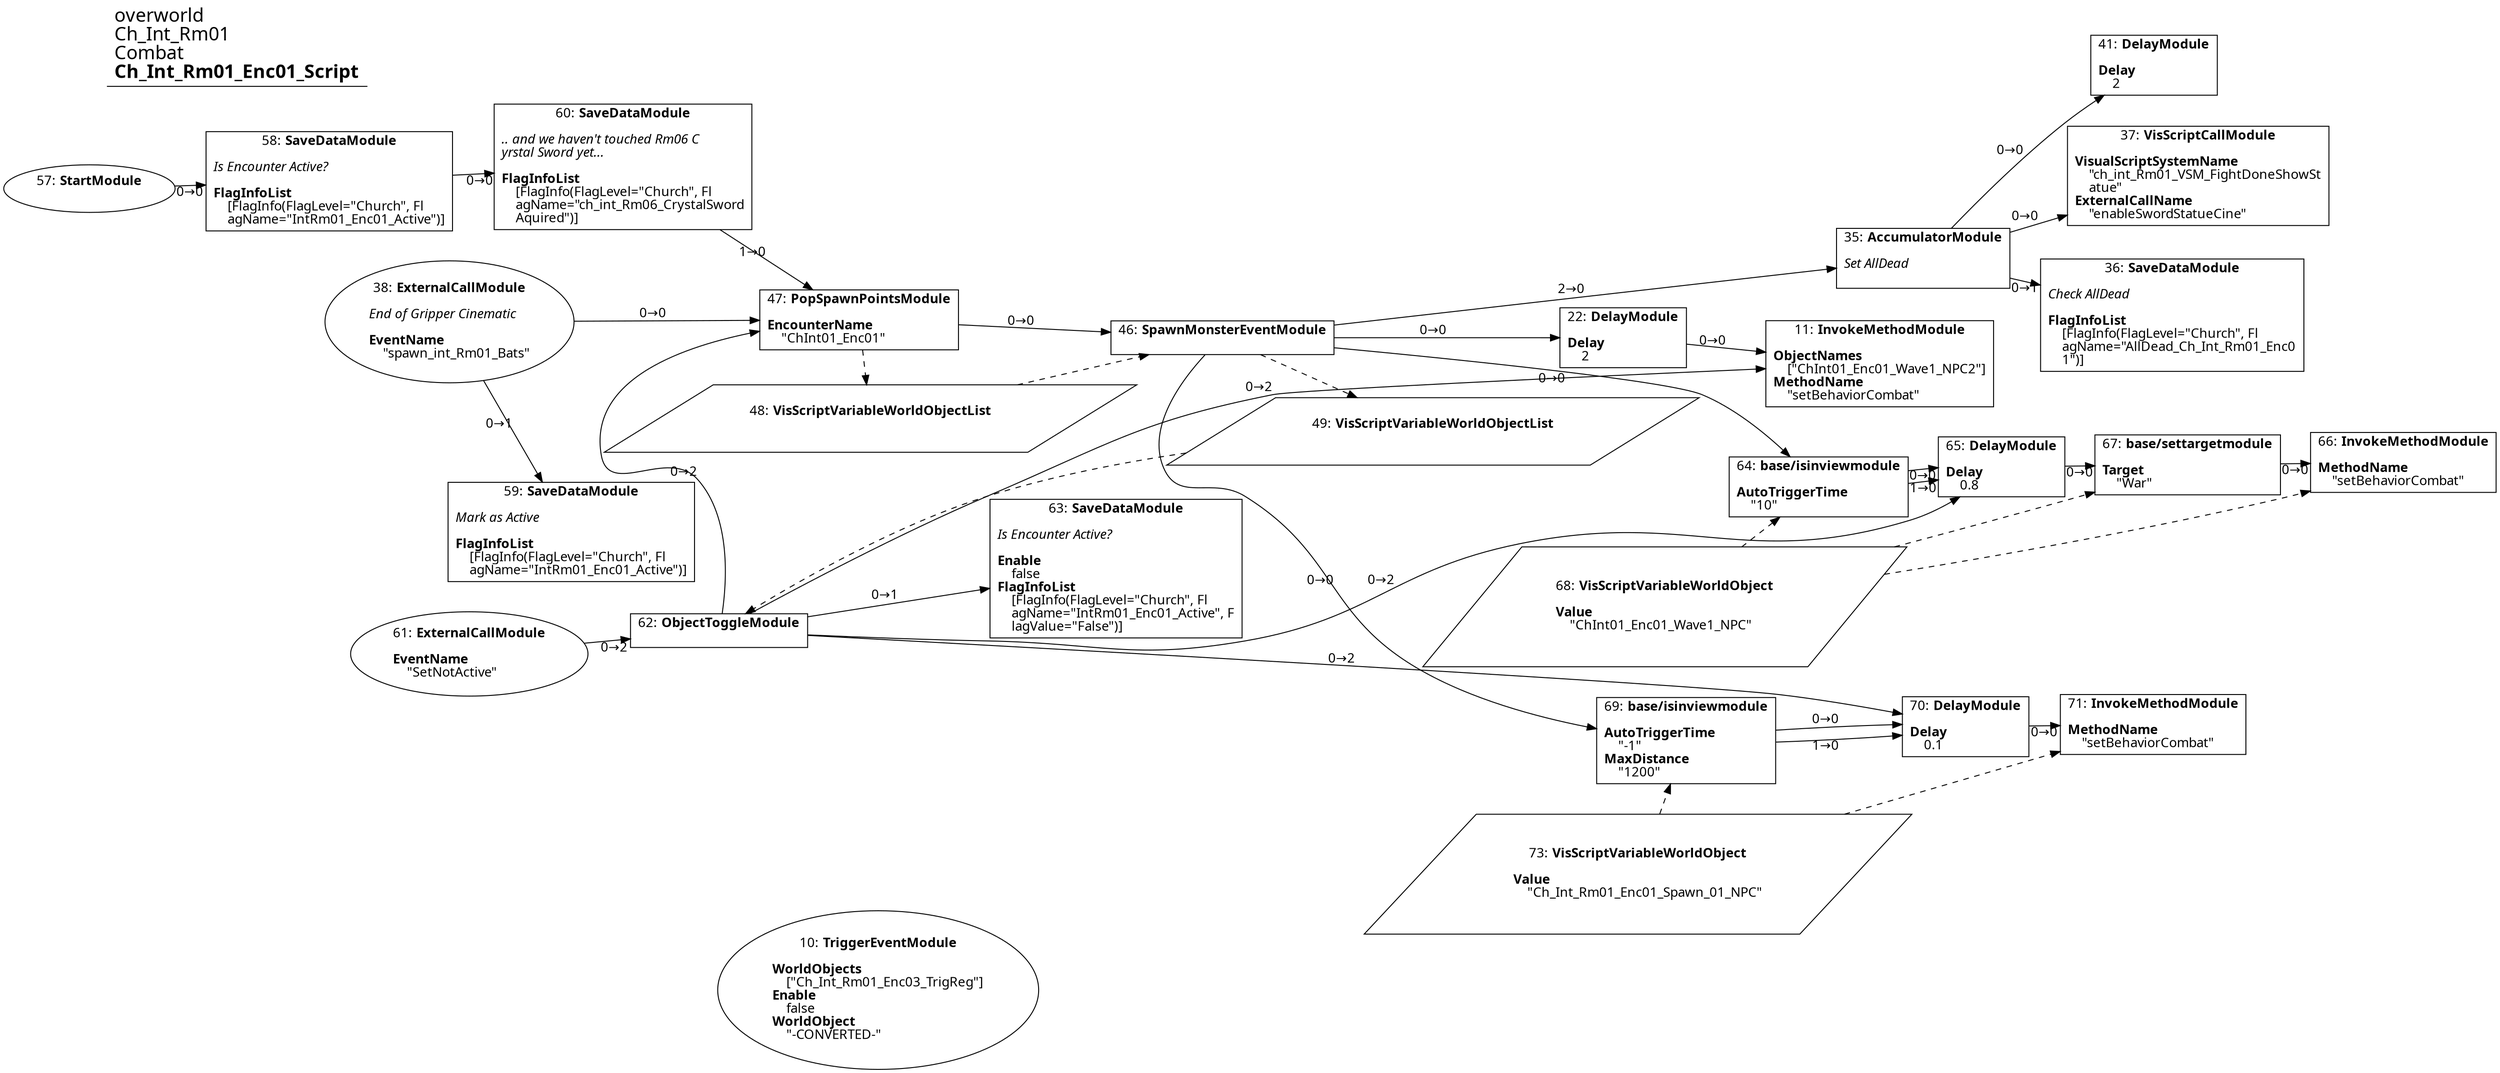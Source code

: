 digraph {
    layout = fdp;
    overlap = prism;
    sep = "+16";
    splines = spline;

    node [ shape = box ];

    graph [ fontname = "Segoe UI" ];
    node [ fontname = "Segoe UI" ];
    edge [ fontname = "Segoe UI" ];

    10 [ label = <10: <b>TriggerEventModule</b><br/><br/><b>WorldObjects</b><br align="left"/>    [&quot;Ch_Int_Rm01_Enc03_TrigReg&quot;]<br align="left"/><b>Enable</b><br align="left"/>    false<br align="left"/><b>WorldObject</b><br align="left"/>    &quot;-CONVERTED-&quot;<br align="left"/>> ];
    10 [ shape = oval ]
    10 [ pos = "0.85200006,-0.869!" ];

    11 [ label = <11: <b>InvokeMethodModule</b><br/><br/><b>ObjectNames</b><br align="left"/>    [&quot;ChInt01_Enc01_Wave1_NPC2&quot;]<br align="left"/><b>MethodName</b><br align="left"/>    &quot;setBehaviorCombat&quot;<br align="left"/>> ];
    11 [ pos = "1.544,-0.172!" ];

    22 [ label = <22: <b>DelayModule</b><br/><br/><b>Delay</b><br align="left"/>    2<br align="left"/>> ];
    22 [ pos = "1.3620001,-0.17300001!" ];
    22 -> 11 [ label = "0→0" ];

    35 [ label = <35: <b>AccumulatorModule</b><br/><br/><i>Set AllDead<br align="left"/></i><br align="left"/>> ];
    35 [ pos = "1.784,0.016!" ];
    35 -> 36 [ label = "0→1" ];
    35 -> 37 [ label = "0→0" ];
    35 -> 41 [ label = "0→0" ];

    36 [ label = <36: <b>SaveDataModule</b><br/><br/><i>Check AllDead<br align="left"/></i><br align="left"/><b>FlagInfoList</b><br align="left"/>    [FlagInfo(FlagLevel=&quot;Church&quot;, Fl<br align="left"/>    agName=&quot;AllDead_Ch_Int_Rm01_Enc0<br align="left"/>    1&quot;)]<br align="left"/>> ];
    36 [ pos = "2.081,0.039!" ];

    37 [ label = <37: <b>VisScriptCallModule</b><br/><br/><b>VisualScriptSystemName</b><br align="left"/>    &quot;ch_int_Rm01_VSM_FightDoneShowSt<br align="left"/>    atue&quot;<br align="left"/><b>ExternalCallName</b><br align="left"/>    &quot;enableSwordStatueCine&quot;<br align="left"/>> ];
    37 [ pos = "2.1190002,0.15300001!" ];

    38 [ label = <38: <b>ExternalCallModule</b><br/><br/><i>End of Gripper Cinematic<br align="left"/></i><br align="left"/><b>EventName</b><br align="left"/>    &quot;spawn_int_Rm01_Bats&quot;<br align="left"/>> ];
    38 [ shape = oval ]
    38 [ pos = "0.07,-0.123!" ];
    38 -> 59 [ label = "0→1" ];
    38 -> 47 [ label = "0→0" ];

    41 [ label = <41: <b>DelayModule</b><br/><br/><b>Delay</b><br align="left"/>    2<br align="left"/>> ];
    41 [ pos = "2.0740001,0.349!" ];

    46 [ label = <46: <b>SpawnMonsterEventModule</b><br/><br/>> ];
    46 [ pos = "0.9620001,-0.11000001!" ];
    46 -> 35 [ label = "2→0" ];
    46 -> 22 [ label = "0→0" ];
    46 -> 64 [ label = "0→0" ];
    46 -> 69 [ label = "0→0" ];
    48 -> 46 [ style = dashed ];
    46 -> 49 [ style = dashed ];

    47 [ label = <47: <b>PopSpawnPointsModule</b><br/><br/><b>EncounterName</b><br align="left"/>    &quot;ChInt01_Enc01&quot;<br align="left"/>> ];
    47 [ pos = "0.49600002,-0.11000001!" ];
    47 -> 46 [ label = "0→0" ];
    47 -> 48 [ style = dashed ];

    48 [ label = <48: <b>VisScriptVariableWorldObjectList</b><br/><br/>> ];
    48 [ shape = parallelogram ]
    48 [ pos = "0.523,-0.254!" ];

    49 [ label = <49: <b>VisScriptVariableWorldObjectList</b><br/><br/>> ];
    49 [ shape = parallelogram ]
    49 [ pos = "0.994,-0.321!" ];

    57 [ label = <57: <b>StartModule</b><br/><br/>> ];
    57 [ shape = oval ]
    57 [ pos = "-0.33200002,0.105000004!" ];
    57 -> 58 [ label = "0→0" ];

    58 [ label = <58: <b>SaveDataModule</b><br/><br/><i>Is Encounter Active?<br align="left"/></i><br align="left"/><b>FlagInfoList</b><br align="left"/>    [FlagInfo(FlagLevel=&quot;Church&quot;, Fl<br align="left"/>    agName=&quot;IntRm01_Enc01_Active&quot;)]<br align="left"/>> ];
    58 [ pos = "-0.135,0.10700001!" ];
    58 -> 60 [ label = "0→0" ];

    59 [ label = <59: <b>SaveDataModule</b><br/><br/><i>Mark as Active<br align="left"/></i><br align="left"/><b>FlagInfoList</b><br align="left"/>    [FlagInfo(FlagLevel=&quot;Church&quot;, Fl<br align="left"/>    agName=&quot;IntRm01_Enc01_Active&quot;)]<br align="left"/>> ];
    59 [ pos = "0.33900002,-0.291!" ];

    60 [ label = <60: <b>SaveDataModule</b><br/><br/><i>.. and we haven't touched Rm06 C<br align="left"/>yrstal Sword yet...<br align="left"/></i><br align="left"/><b>FlagInfoList</b><br align="left"/>    [FlagInfo(FlagLevel=&quot;Church&quot;, Fl<br align="left"/>    agName=&quot;ch_int_Rm06_CrystalSword<br align="left"/>    Aquired&quot;)]<br align="left"/>> ];
    60 [ pos = "0.075,0.106000006!" ];
    60 -> 47 [ label = "1→0" ];

    61 [ label = <61: <b>ExternalCallModule</b><br/><br/><b>EventName</b><br align="left"/>    &quot;SetNotActive&quot;<br align="left"/>> ];
    61 [ shape = oval ]
    61 [ pos = "0.067,-0.48600003!" ];
    61 -> 62 [ label = "0→2" ];

    62 [ label = <62: <b>ObjectToggleModule</b><br/><br/>> ];
    62 [ pos = "0.328,-0.46500003!" ];
    62 -> 63 [ label = "0→1" ];
    62 -> 65 [ label = "0→2" ];
    62 -> 70 [ label = "0→2" ];
    62 -> 11 [ label = "0→2" ];
    62 -> 47 [ label = "0→2" ];
    49 -> 62 [ style = dashed ];

    63 [ label = <63: <b>SaveDataModule</b><br/><br/><i>Is Encounter Active?<br align="left"/></i><br align="left"/><b>Enable</b><br align="left"/>    false<br align="left"/><b>FlagInfoList</b><br align="left"/>    [FlagInfo(FlagLevel=&quot;Church&quot;, Fl<br align="left"/>    agName=&quot;IntRm01_Enc01_Active&quot;, F<br align="left"/>    lagValue=&quot;False&quot;)]<br align="left"/>> ];
    63 [ pos = "0.614,-0.38200003!" ];

    64 [ label = <64: <b>base/isinviewmodule</b><br/><br/><b>AutoTriggerTime</b><br align="left"/>    &quot;10&quot;<br align="left"/>> ];
    64 [ pos = "1.342,-0.354!" ];
    64 -> 65 [ label = "0→0" ];
    64 -> 65 [ label = "1→0" ];
    68 -> 64 [ style = dashed ];

    65 [ label = <65: <b>DelayModule</b><br/><br/><b>Delay</b><br align="left"/>    0.8<br align="left"/>> ];
    65 [ pos = "1.6580001,-0.358!" ];
    65 -> 67 [ label = "0→0" ];

    66 [ label = <66: <b>InvokeMethodModule</b><br/><br/><b>MethodName</b><br align="left"/>    &quot;setBehaviorCombat&quot;<br align="left"/>> ];
    66 [ pos = "2.035,-0.358!" ];
    68 -> 66 [ style = dashed ];

    67 [ label = <67: <b>base/settargetmodule</b><br/><br/><b>Target</b><br align="left"/>    &quot;War&quot;<br align="left"/>> ];
    67 [ pos = "1.807,-0.358!" ];
    67 -> 66 [ label = "0→0" ];
    68 -> 67 [ style = dashed ];

    68 [ label = <68: <b>VisScriptVariableWorldObject</b><br/><br/><b>Value</b><br align="left"/>    &quot;ChInt01_Enc01_Wave1_NPC&quot;<br align="left"/>> ];
    68 [ shape = parallelogram ]
    68 [ pos = "1.317,-0.48900002!" ];

    69 [ label = <69: <b>base/isinviewmodule</b><br/><br/><b>AutoTriggerTime</b><br align="left"/>    &quot;-1&quot;<br align="left"/><b>MaxDistance</b><br align="left"/>    &quot;1200&quot;<br align="left"/>> ];
    69 [ pos = "1.3240001,-0.609!" ];
    69 -> 70 [ label = "0→0" ];
    69 -> 70 [ label = "1→0" ];
    73 -> 69 [ style = dashed ];

    70 [ label = <70: <b>DelayModule</b><br/><br/><b>Delay</b><br align="left"/>    0.1<br align="left"/>> ];
    70 [ pos = "1.6400001,-0.61200005!" ];
    70 -> 71 [ label = "0→0" ];

    71 [ label = <71: <b>InvokeMethodModule</b><br/><br/><b>MethodName</b><br align="left"/>    &quot;setBehaviorCombat&quot;<br align="left"/>> ];
    71 [ pos = "1.9310001,-0.614!" ];
    73 -> 71 [ style = dashed ];

    73 [ label = <73: <b>VisScriptVariableWorldObject</b><br/><br/><b>Value</b><br align="left"/>    &quot;Ch_Int_Rm01_Enc01_Spawn_01_NPC&quot;<br align="left"/>> ];
    73 [ shape = parallelogram ]
    73 [ pos = "1.268,-0.74700004!" ];

    title [ pos = "-0.333,0.35000002!" ];
    title [ shape = underline ];
    title [ label = <<font point-size="20">overworld<br align="left"/>Ch_Int_Rm01<br align="left"/>Combat<br align="left"/><b>Ch_Int_Rm01_Enc01_Script</b><br align="left"/></font>> ];
}
